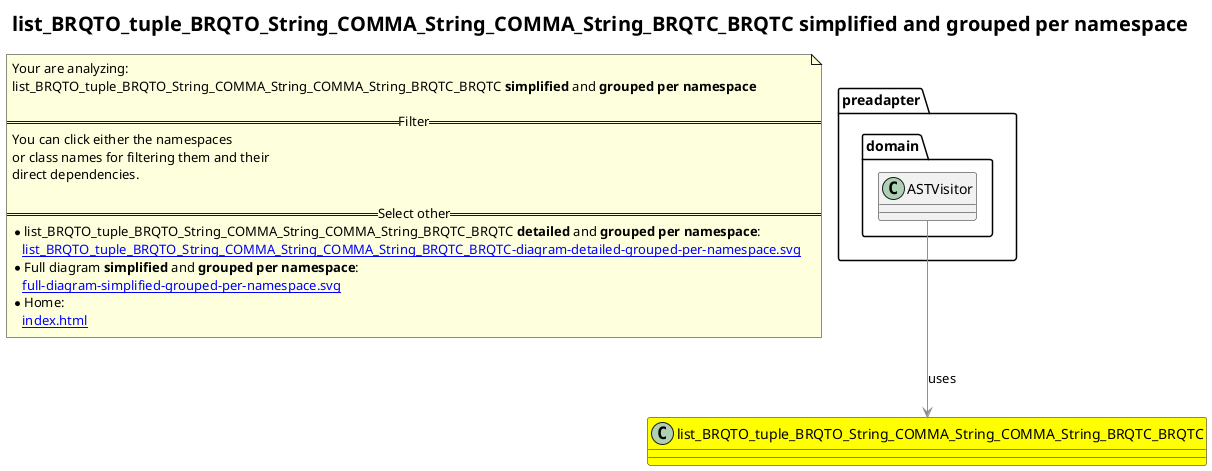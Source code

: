 @startuml
title <size:20>list_BRQTO_tuple_BRQTO_String_COMMA_String_COMMA_String_BRQTC_BRQTC **simplified** and **grouped per namespace**</size>
note "Your are analyzing:\nlist_BRQTO_tuple_BRQTO_String_COMMA_String_COMMA_String_BRQTC_BRQTC **simplified** and **grouped per namespace**\n\n==Filter==\nYou can click either the namespaces \nor class names for filtering them and their\ndirect dependencies.\n\n==Select other==\n* list_BRQTO_tuple_BRQTO_String_COMMA_String_COMMA_String_BRQTC_BRQTC **detailed** and **grouped per namespace**:\n   [[list_BRQTO_tuple_BRQTO_String_COMMA_String_COMMA_String_BRQTC_BRQTC-diagram-detailed-grouped-per-namespace.svg]]\n* Full diagram **simplified** and **grouped per namespace**:\n   [[full-diagram-simplified-grouped-per-namespace.svg]]\n* Home:\n   [[index.html]]" as FloatingNote
class list_BRQTO_tuple_BRQTO_String_COMMA_String_COMMA_String_BRQTC_BRQTC [[list_BRQTO_tuple_BRQTO_String_COMMA_String_COMMA_String_BRQTC_BRQTC-diagram-simplified-grouped-per-namespace.svg]] #yellow {
}
' Closing all previous_sub_namespace_list namespace None because file analysis is finished.
namespace preadapter [[preadapter-diagram-simplified-grouped-per-namespace.svg]] {
namespace preadapter.domain [[preadapter.domain-diagram-simplified-grouped-per-namespace.svg]] {
  class preadapter.domain.ASTVisitor [[preadapter.domain.ASTVisitor-diagram-simplified-grouped-per-namespace.svg]]  {
  }
'Compared namespace preadapter.domain [[preadapter.domain-diagram-simplified-grouped-per-namespace.svg]] { with last element of   }
' Closing all previous_sub_namespace_list namespace None because file analysis is finished.
' Closing namespace domain
}
' Closing namespace preadapter
}
 ' *************************************** 
 ' *************************************** 
 ' *************************************** 
' Class relations extracted from namespace:
' 
' Class relations extracted from namespace:
' preadapter.domain
preadapter.domain.ASTVisitor -[#909090]-> list_BRQTO_tuple_BRQTO_String_COMMA_String_COMMA_String_BRQTC_BRQTC  : uses 
@enduml
